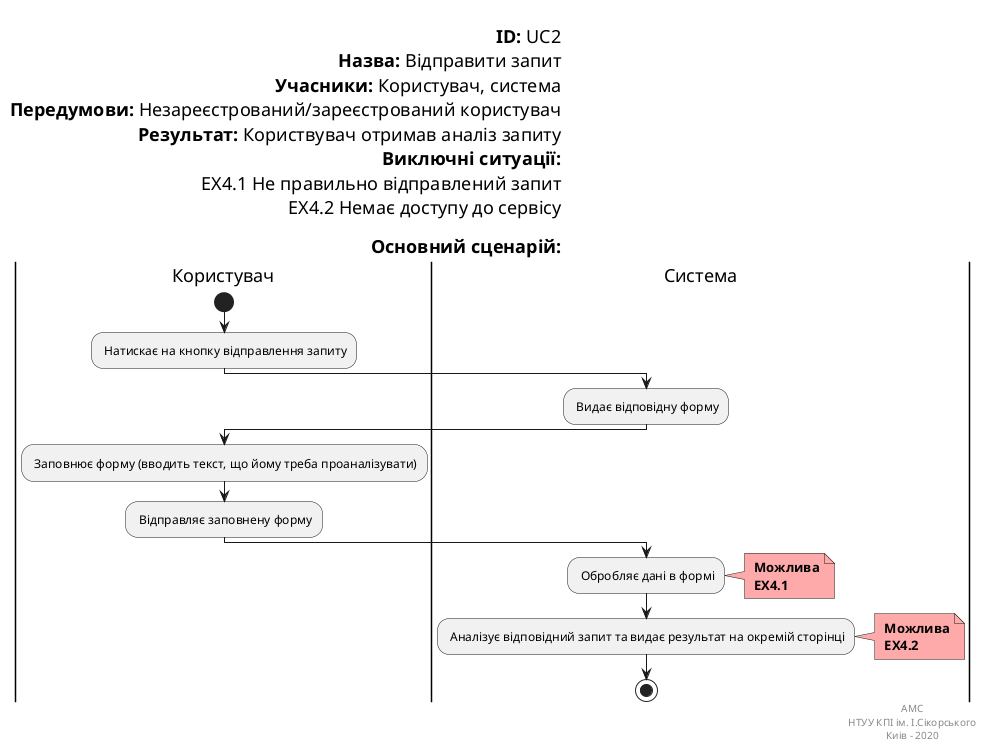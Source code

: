 @startuml
left header

        <font color=000 size=18><b>ID:</b> UC2
        <font color=000 size=18><b>Назва:</b> Відправити запит
        <font color=000 size=18><b>Учасники:</b> Користувач, система
        <font color=000 size=18><b>Передумови:</b> Незареєстрований/зареєстрований користувач
        <font color=000 size=18><b>Результат:</b> Користвувач отримав аналіз запиту
        <font color=000 size=18><b>Виключні ситуації:</b>
        <font color=000 size=18> EX4.1 Не правильно відправлений запит
        <font color=000 size=18> EX4.2 Немає доступу до сервісу

        <font color=000 size=18><b>Основний сценарій:</b>
    end header

    |Користувач|
        start
        
        : Натискає на кнопку відправлення запиту;
        
    |Система|
        
        : Видає відповідну форму;

    |Користувач|
    
        : Заповнює форму (вводить текст, що йому треба проаналізувати);
        : Відправляє заповнену форму;
        
    |Система|
    
        : Обробляє дані в формі;
         note right #ffaaaa
        <b> Можлива
        <b> EX4.1
        end note
        
        : Аналізує відповідний запит та видає результат на окремій сторінці;
        note right #ffaaaa
        <b> Можлива
        <b> EX4.2
        end note
        
        stop;
    
right footer
AMC
НТУУ КПІ ім. І.Сікорського
Киів - 2020
end footer
@enduml
